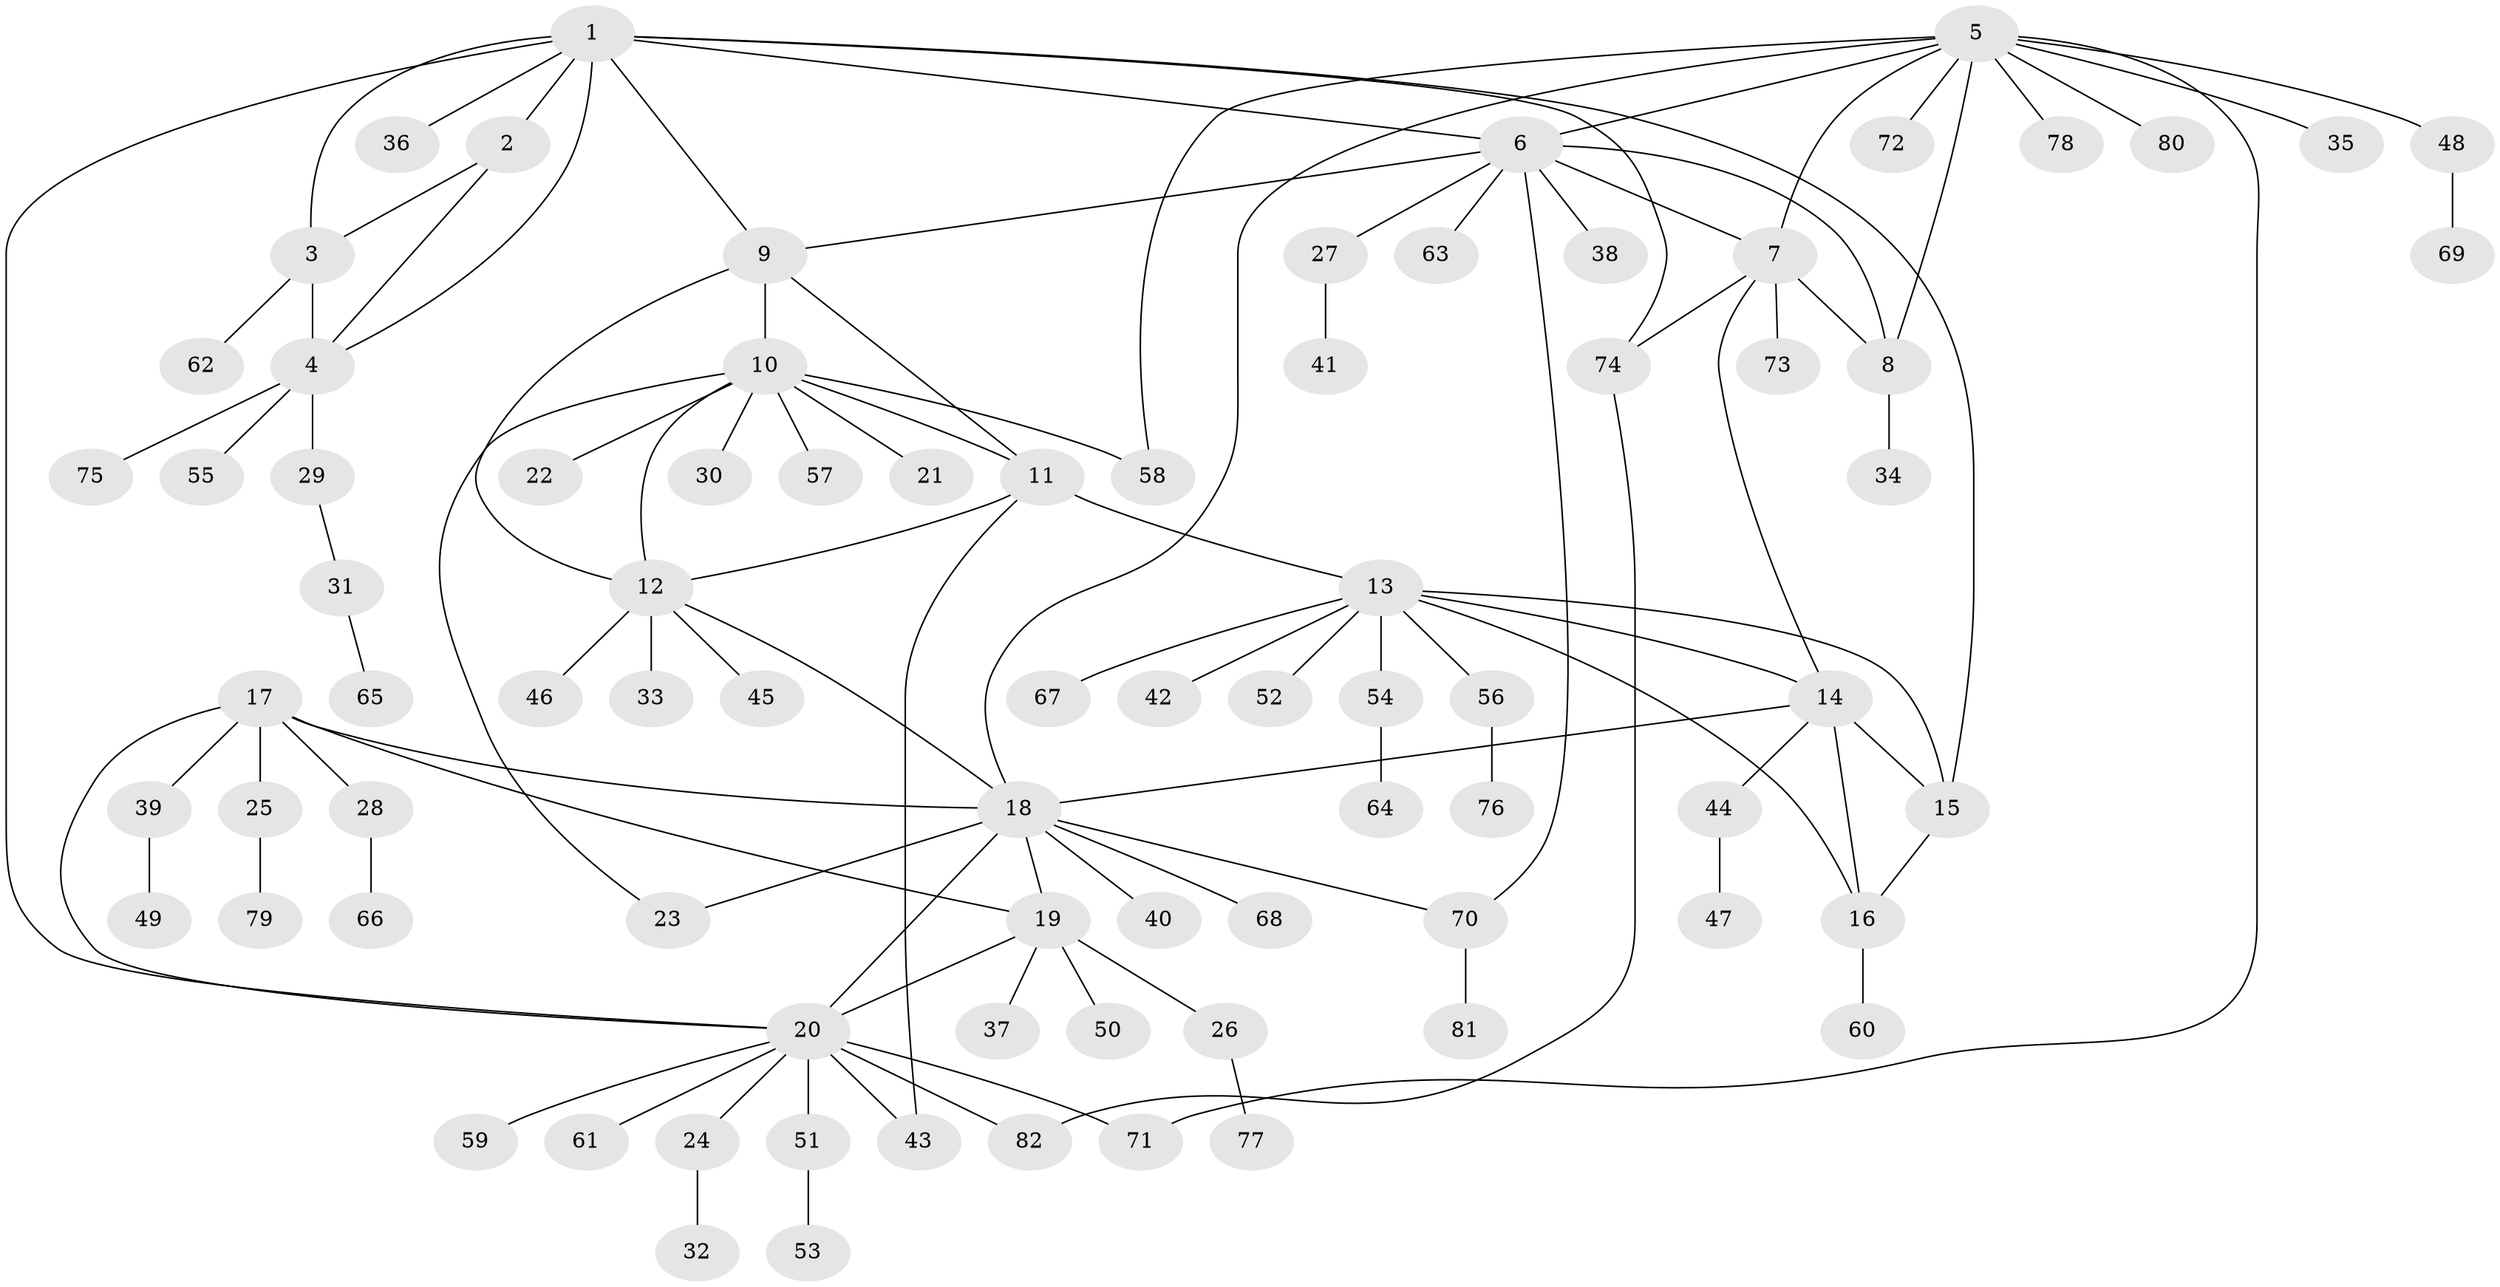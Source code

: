 // coarse degree distribution, {5: 0.12, 7: 0.12, 4: 0.08, 6: 0.04, 9: 0.04, 1: 0.52, 2: 0.08}
// Generated by graph-tools (version 1.1) at 2025/52/03/04/25 22:52:28]
// undirected, 82 vertices, 109 edges
graph export_dot {
  node [color=gray90,style=filled];
  1;
  2;
  3;
  4;
  5;
  6;
  7;
  8;
  9;
  10;
  11;
  12;
  13;
  14;
  15;
  16;
  17;
  18;
  19;
  20;
  21;
  22;
  23;
  24;
  25;
  26;
  27;
  28;
  29;
  30;
  31;
  32;
  33;
  34;
  35;
  36;
  37;
  38;
  39;
  40;
  41;
  42;
  43;
  44;
  45;
  46;
  47;
  48;
  49;
  50;
  51;
  52;
  53;
  54;
  55;
  56;
  57;
  58;
  59;
  60;
  61;
  62;
  63;
  64;
  65;
  66;
  67;
  68;
  69;
  70;
  71;
  72;
  73;
  74;
  75;
  76;
  77;
  78;
  79;
  80;
  81;
  82;
  1 -- 2;
  1 -- 3;
  1 -- 4;
  1 -- 6;
  1 -- 9;
  1 -- 15;
  1 -- 20;
  1 -- 36;
  1 -- 74;
  2 -- 3;
  2 -- 4;
  3 -- 4;
  3 -- 62;
  4 -- 29;
  4 -- 55;
  4 -- 75;
  5 -- 6;
  5 -- 7;
  5 -- 8;
  5 -- 18;
  5 -- 35;
  5 -- 48;
  5 -- 58;
  5 -- 71;
  5 -- 72;
  5 -- 78;
  5 -- 80;
  6 -- 7;
  6 -- 8;
  6 -- 9;
  6 -- 27;
  6 -- 38;
  6 -- 63;
  6 -- 70;
  7 -- 8;
  7 -- 14;
  7 -- 73;
  7 -- 74;
  8 -- 34;
  9 -- 10;
  9 -- 11;
  9 -- 12;
  10 -- 11;
  10 -- 12;
  10 -- 21;
  10 -- 22;
  10 -- 23;
  10 -- 30;
  10 -- 57;
  10 -- 58;
  11 -- 12;
  11 -- 13;
  11 -- 43;
  12 -- 18;
  12 -- 33;
  12 -- 45;
  12 -- 46;
  13 -- 14;
  13 -- 15;
  13 -- 16;
  13 -- 42;
  13 -- 52;
  13 -- 54;
  13 -- 56;
  13 -- 67;
  14 -- 15;
  14 -- 16;
  14 -- 18;
  14 -- 44;
  15 -- 16;
  16 -- 60;
  17 -- 18;
  17 -- 19;
  17 -- 20;
  17 -- 25;
  17 -- 28;
  17 -- 39;
  18 -- 19;
  18 -- 20;
  18 -- 23;
  18 -- 40;
  18 -- 68;
  18 -- 70;
  19 -- 20;
  19 -- 26;
  19 -- 37;
  19 -- 50;
  20 -- 24;
  20 -- 43;
  20 -- 51;
  20 -- 59;
  20 -- 61;
  20 -- 71;
  20 -- 82;
  24 -- 32;
  25 -- 79;
  26 -- 77;
  27 -- 41;
  28 -- 66;
  29 -- 31;
  31 -- 65;
  39 -- 49;
  44 -- 47;
  48 -- 69;
  51 -- 53;
  54 -- 64;
  56 -- 76;
  70 -- 81;
  74 -- 82;
}
